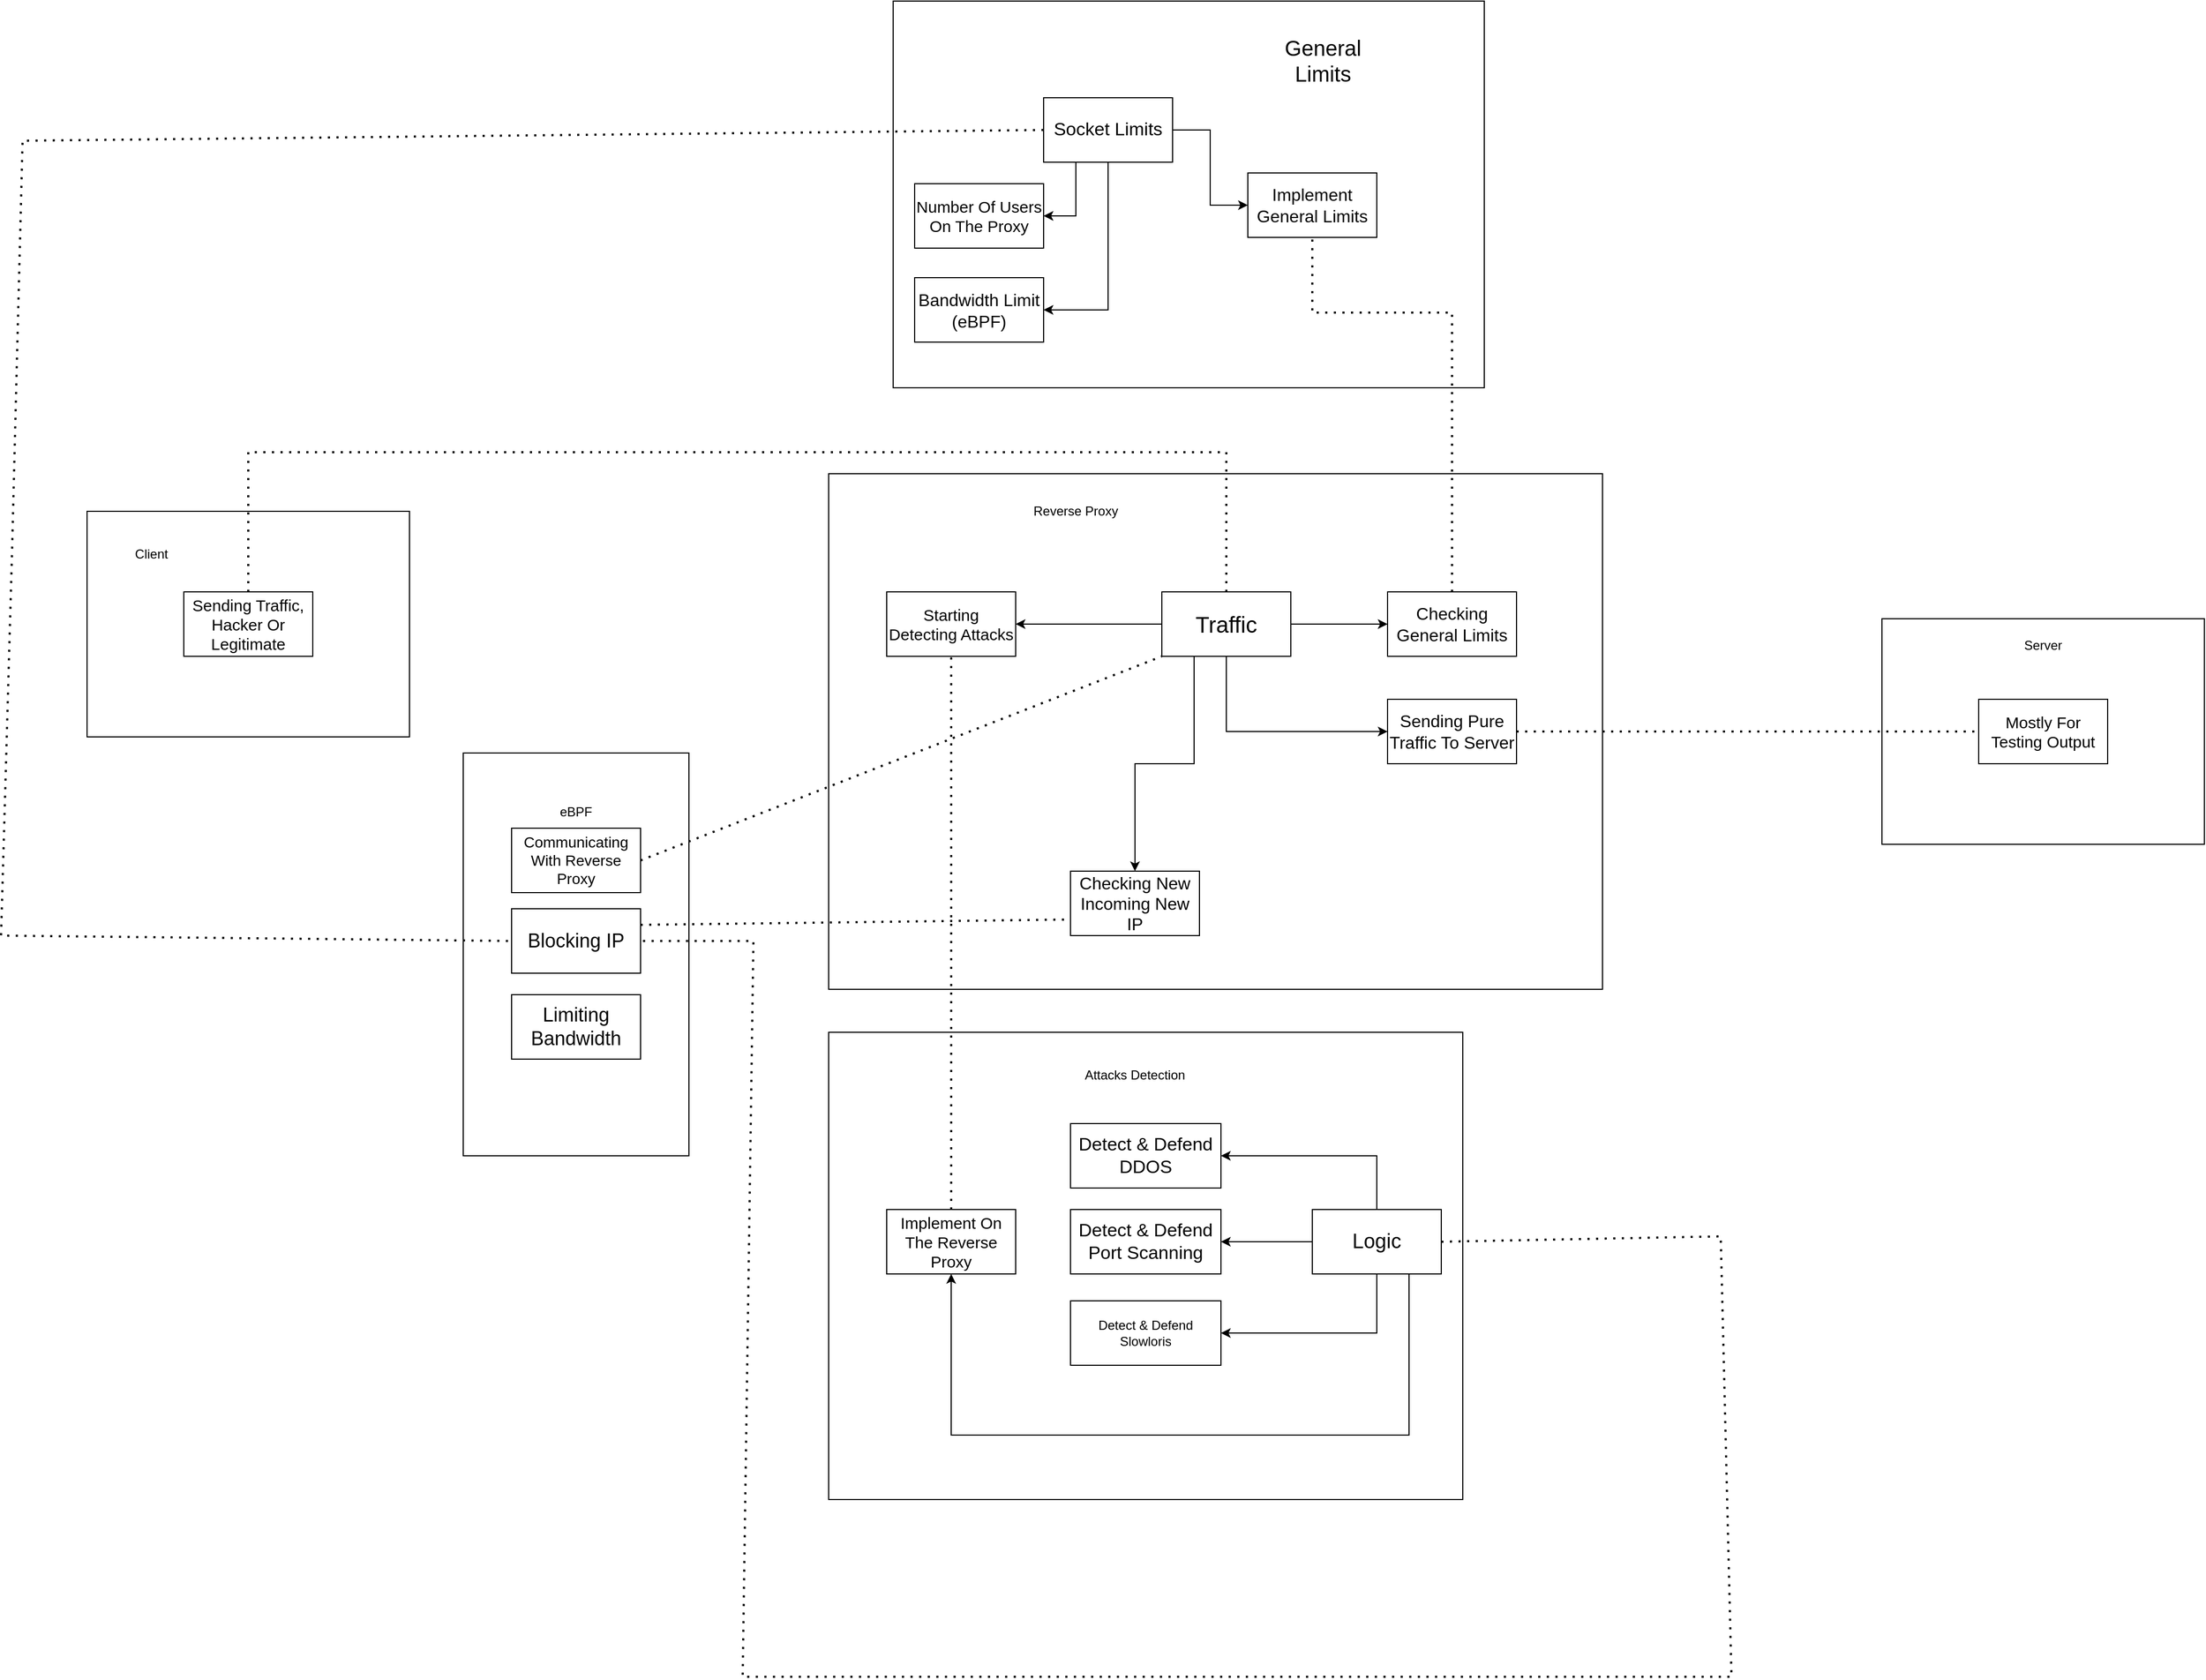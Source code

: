 <mxfile version="24.2.0" type="google">
  <diagram name="‫עמוד-1‬" id="wQ_-TfSlxAOYlBPtAlUJ">
    <mxGraphModel grid="1" page="1" gridSize="10" guides="1" tooltips="1" connect="1" arrows="1" fold="1" pageScale="1" pageWidth="3300" pageHeight="2339" math="0" shadow="0">
      <root>
        <mxCell id="0" />
        <mxCell id="1" parent="0" />
        <mxCell id="AIO7DimZ_60QHb_3-uGw-20" value="" style="rounded=0;whiteSpace=wrap;html=1;gradientColor=none;" vertex="1" parent="1">
          <mxGeometry x="1100" y="620" width="720" height="480" as="geometry" />
        </mxCell>
        <mxCell id="AIO7DimZ_60QHb_3-uGw-7" value="" style="rounded=0;whiteSpace=wrap;html=1;" vertex="1" parent="1">
          <mxGeometry x="1100" y="1140" width="590" height="435" as="geometry" />
        </mxCell>
        <mxCell id="AIO7DimZ_60QHb_3-uGw-8" value="Reverse Proxy" style="text;html=1;strokeColor=none;fillColor=none;align=center;verticalAlign=middle;whiteSpace=wrap;rounded=0;" vertex="1" parent="1">
          <mxGeometry x="1280" y="640" width="100" height="30" as="geometry" />
        </mxCell>
        <mxCell id="AIO7DimZ_60QHb_3-uGw-9" value="Detect &amp;amp; Defend Slowloris" style="rounded=0;whiteSpace=wrap;html=1;direction=west;flipV=1;flipH=1;" vertex="1" parent="1">
          <mxGeometry x="1325" y="1390" width="140" height="60" as="geometry" />
        </mxCell>
        <mxCell id="AIO7DimZ_60QHb_3-uGw-10" value="&lt;font style=&quot;font-size: 17px;&quot;&gt;Detect &amp;amp; Defend DDOS&lt;/font&gt;" style="rounded=0;whiteSpace=wrap;html=1;direction=west;flipV=1;flipH=1;" vertex="1" parent="1">
          <mxGeometry x="1325" y="1225" width="140" height="60" as="geometry" />
        </mxCell>
        <mxCell id="AIO7DimZ_60QHb_3-uGw-11" value="&lt;font style=&quot;font-size: 17px;&quot;&gt;Detect &amp;amp; Defend Port Scanning&lt;/font&gt;" style="rounded=0;whiteSpace=wrap;html=1;direction=west;flipV=1;flipH=1;" vertex="1" parent="1">
          <mxGeometry x="1325" y="1305" width="140" height="60" as="geometry" />
        </mxCell>
        <mxCell id="AIO7DimZ_60QHb_3-uGw-48" style="edgeStyle=orthogonalEdgeStyle;rounded=0;orthogonalLoop=1;jettySize=auto;html=1;exitX=0.25;exitY=0;exitDx=0;exitDy=0;entryX=0.5;entryY=1;entryDx=0;entryDy=0;" edge="1" parent="1" source="AIO7DimZ_60QHb_3-uGw-18" target="AIO7DimZ_60QHb_3-uGw-43">
          <mxGeometry relative="1" as="geometry">
            <Array as="points">
              <mxPoint x="1640" y="1515" />
              <mxPoint x="1214" y="1515" />
            </Array>
          </mxGeometry>
        </mxCell>
        <mxCell id="AIO7DimZ_60QHb_3-uGw-50" style="edgeStyle=orthogonalEdgeStyle;rounded=0;orthogonalLoop=1;jettySize=auto;html=1;entryX=0;entryY=0.5;entryDx=0;entryDy=0;" edge="1" parent="1" source="AIO7DimZ_60QHb_3-uGw-18" target="AIO7DimZ_60QHb_3-uGw-11">
          <mxGeometry relative="1" as="geometry" />
        </mxCell>
        <mxCell id="AIO7DimZ_60QHb_3-uGw-18" value="&lt;font style=&quot;font-size: 19px;&quot;&gt;Logic&lt;/font&gt;" style="rounded=0;whiteSpace=wrap;html=1;direction=west;flipV=1;flipH=1;" vertex="1" parent="1">
          <mxGeometry x="1550" y="1305" width="120" height="60" as="geometry" />
        </mxCell>
        <mxCell id="AIO7DimZ_60QHb_3-uGw-59" style="edgeStyle=orthogonalEdgeStyle;rounded=0;orthogonalLoop=1;jettySize=auto;html=1;entryX=1;entryY=0.5;entryDx=0;entryDy=0;" edge="1" parent="1" source="AIO7DimZ_60QHb_3-uGw-26" target="AIO7DimZ_60QHb_3-uGw-55">
          <mxGeometry relative="1" as="geometry" />
        </mxCell>
        <mxCell id="AIO7DimZ_60QHb_3-uGw-62" style="edgeStyle=orthogonalEdgeStyle;rounded=0;orthogonalLoop=1;jettySize=auto;html=1;" edge="1" parent="1" source="AIO7DimZ_60QHb_3-uGw-26" target="AIO7DimZ_60QHb_3-uGw-61">
          <mxGeometry relative="1" as="geometry" />
        </mxCell>
        <mxCell id="AIO7DimZ_60QHb_3-uGw-121" style="edgeStyle=orthogonalEdgeStyle;rounded=0;orthogonalLoop=1;jettySize=auto;html=1;exitX=0.25;exitY=1;exitDx=0;exitDy=0;entryX=0.5;entryY=0;entryDx=0;entryDy=0;" edge="1" parent="1" source="AIO7DimZ_60QHb_3-uGw-26" target="AIO7DimZ_60QHb_3-uGw-117">
          <mxGeometry relative="1" as="geometry" />
        </mxCell>
        <mxCell id="AIO7DimZ_60QHb_3-uGw-26" value="&lt;font style=&quot;font-size: 21px;&quot;&gt;Traffic&lt;/font&gt;" style="rounded=0;whiteSpace=wrap;html=1;" vertex="1" parent="1">
          <mxGeometry x="1410" y="730" width="120" height="60" as="geometry" />
        </mxCell>
        <mxCell id="AIO7DimZ_60QHb_3-uGw-31" value="Attacks Detection" style="text;html=1;strokeColor=none;fillColor=none;align=center;verticalAlign=middle;whiteSpace=wrap;rounded=0;" vertex="1" parent="1">
          <mxGeometry x="1335" y="1165" width="100" height="30" as="geometry" />
        </mxCell>
        <mxCell id="AIO7DimZ_60QHb_3-uGw-43" value="&lt;font style=&quot;font-size: 15px;&quot;&gt;Implement On The Reverse Proxy&lt;/font&gt;" style="rounded=0;whiteSpace=wrap;html=1;" vertex="1" parent="1">
          <mxGeometry x="1154" y="1305" width="120" height="60" as="geometry" />
        </mxCell>
        <mxCell id="AIO7DimZ_60QHb_3-uGw-52" value="" style="endArrow=classic;html=1;rounded=0;exitX=0.5;exitY=0;exitDx=0;exitDy=0;entryX=0;entryY=0.5;entryDx=0;entryDy=0;" edge="1" parent="1" source="AIO7DimZ_60QHb_3-uGw-18" target="AIO7DimZ_60QHb_3-uGw-9">
          <mxGeometry width="50" height="50" relative="1" as="geometry">
            <mxPoint x="1440" y="1484.48" as="sourcePoint" />
            <mxPoint x="1597.52" y="1440" as="targetPoint" />
            <Array as="points">
              <mxPoint x="1610" y="1420" />
            </Array>
          </mxGeometry>
        </mxCell>
        <mxCell id="AIO7DimZ_60QHb_3-uGw-54" value="" style="endArrow=classic;html=1;rounded=0;entryX=0;entryY=0.5;entryDx=0;entryDy=0;exitX=0.5;exitY=1;exitDx=0;exitDy=0;" edge="1" parent="1" source="AIO7DimZ_60QHb_3-uGw-18" target="AIO7DimZ_60QHb_3-uGw-10">
          <mxGeometry width="50" height="50" relative="1" as="geometry">
            <mxPoint x="1540" y="1310" as="sourcePoint" />
            <mxPoint x="1570" y="1170" as="targetPoint" />
            <Array as="points">
              <mxPoint x="1610" y="1255" />
            </Array>
          </mxGeometry>
        </mxCell>
        <mxCell id="AIO7DimZ_60QHb_3-uGw-55" value="&lt;font style=&quot;font-size: 15px;&quot;&gt;Starting Detecting Attacks&lt;/font&gt;" style="rounded=0;whiteSpace=wrap;html=1;" vertex="1" parent="1">
          <mxGeometry x="1154" y="730" width="120" height="60" as="geometry" />
        </mxCell>
        <mxCell id="AIO7DimZ_60QHb_3-uGw-57" value="" style="endArrow=none;dashed=1;html=1;dashPattern=1 3;strokeWidth=2;rounded=0;entryX=0.5;entryY=1;entryDx=0;entryDy=0;exitX=0.5;exitY=0;exitDx=0;exitDy=0;" edge="1" parent="1" source="AIO7DimZ_60QHb_3-uGw-43" target="AIO7DimZ_60QHb_3-uGw-55">
          <mxGeometry width="50" height="50" relative="1" as="geometry">
            <mxPoint x="950" y="1050" as="sourcePoint" />
            <mxPoint x="1000" y="1000" as="targetPoint" />
          </mxGeometry>
        </mxCell>
        <mxCell id="AIO7DimZ_60QHb_3-uGw-61" value="&lt;font style=&quot;font-size: 16px;&quot;&gt;Checking General Limits&lt;/font&gt;" style="rounded=0;whiteSpace=wrap;html=1;" vertex="1" parent="1">
          <mxGeometry x="1620" y="730" width="120" height="60" as="geometry" />
        </mxCell>
        <mxCell id="AIO7DimZ_60QHb_3-uGw-63" value="" style="rounded=0;whiteSpace=wrap;html=1;" vertex="1" parent="1">
          <mxGeometry x="1160" y="180" width="550" height="360" as="geometry" />
        </mxCell>
        <mxCell id="AIO7DimZ_60QHb_3-uGw-65" value="&lt;font style=&quot;font-size: 20px;&quot;&gt;General Limits&lt;/font&gt;" style="text;html=1;strokeColor=none;fillColor=none;align=center;verticalAlign=middle;whiteSpace=wrap;rounded=0;" vertex="1" parent="1">
          <mxGeometry x="1510" y="219.5" width="100" height="30" as="geometry" />
        </mxCell>
        <mxCell id="AIO7DimZ_60QHb_3-uGw-77" style="edgeStyle=orthogonalEdgeStyle;rounded=0;orthogonalLoop=1;jettySize=auto;html=1;entryX=1;entryY=0.5;entryDx=0;entryDy=0;" edge="1" parent="1" source="AIO7DimZ_60QHb_3-uGw-16" target="AIO7DimZ_60QHb_3-uGw-75">
          <mxGeometry relative="1" as="geometry" />
        </mxCell>
        <mxCell id="AIO7DimZ_60QHb_3-uGw-86" style="edgeStyle=orthogonalEdgeStyle;rounded=0;orthogonalLoop=1;jettySize=auto;html=1;entryX=0;entryY=0.5;entryDx=0;entryDy=0;" edge="1" parent="1" source="AIO7DimZ_60QHb_3-uGw-16" target="AIO7DimZ_60QHb_3-uGw-66">
          <mxGeometry relative="1" as="geometry" />
        </mxCell>
        <mxCell id="W3QeJF18bcgdVsJFq50y-3" style="edgeStyle=orthogonalEdgeStyle;rounded=0;orthogonalLoop=1;jettySize=auto;html=1;exitX=0.25;exitY=1;exitDx=0;exitDy=0;entryX=1;entryY=0.5;entryDx=0;entryDy=0;" edge="1" parent="1" source="AIO7DimZ_60QHb_3-uGw-16" target="AIO7DimZ_60QHb_3-uGw-70">
          <mxGeometry relative="1" as="geometry" />
        </mxCell>
        <mxCell id="AIO7DimZ_60QHb_3-uGw-16" value="&lt;font style=&quot;font-size: 17px;&quot;&gt;Socket Limits&lt;/font&gt;" style="rounded=0;whiteSpace=wrap;html=1;" vertex="1" parent="1">
          <mxGeometry x="1300" y="270" width="120" height="60" as="geometry" />
        </mxCell>
        <mxCell id="AIO7DimZ_60QHb_3-uGw-66" value="&lt;font style=&quot;font-size: 16px;&quot;&gt;Implement General Limits&lt;/font&gt;" style="rounded=0;whiteSpace=wrap;html=1;" vertex="1" parent="1">
          <mxGeometry x="1490" y="340" width="120" height="60" as="geometry" />
        </mxCell>
        <mxCell id="AIO7DimZ_60QHb_3-uGw-70" value="&lt;font style=&quot;font-size: 15px;&quot;&gt;Number Of Users On The Proxy&lt;/font&gt;" style="rounded=0;whiteSpace=wrap;html=1;" vertex="1" parent="1">
          <mxGeometry x="1180" y="350" width="120" height="60" as="geometry" />
        </mxCell>
        <mxCell id="AIO7DimZ_60QHb_3-uGw-75" value="&lt;font style=&quot;font-size: 16px;&quot;&gt;Bandwidth Limit (eBPF)&lt;/font&gt;" style="rounded=0;whiteSpace=wrap;html=1;" vertex="1" parent="1">
          <mxGeometry x="1180" y="437.5" width="120" height="60" as="geometry" />
        </mxCell>
        <mxCell id="AIO7DimZ_60QHb_3-uGw-84" style="edgeStyle=orthogonalEdgeStyle;rounded=0;orthogonalLoop=1;jettySize=auto;html=1;exitX=0.5;exitY=1;exitDx=0;exitDy=0;" edge="1" parent="1">
          <mxGeometry relative="1" as="geometry">
            <mxPoint x="1820" y="335" as="sourcePoint" />
            <mxPoint x="1820" y="335" as="targetPoint" />
          </mxGeometry>
        </mxCell>
        <mxCell id="AIO7DimZ_60QHb_3-uGw-89" value="" style="endArrow=none;dashed=1;html=1;dashPattern=1 3;strokeWidth=2;rounded=0;entryX=0.5;entryY=1;entryDx=0;entryDy=0;exitX=0.5;exitY=0;exitDx=0;exitDy=0;" edge="1" parent="1" source="AIO7DimZ_60QHb_3-uGw-61" target="AIO7DimZ_60QHb_3-uGw-66">
          <mxGeometry width="50" height="50" relative="1" as="geometry">
            <mxPoint x="2310" y="470" as="sourcePoint" />
            <mxPoint x="2360" y="420" as="targetPoint" />
            <Array as="points">
              <mxPoint x="1680" y="470" />
              <mxPoint x="1550" y="470" />
            </Array>
          </mxGeometry>
        </mxCell>
        <mxCell id="AIO7DimZ_60QHb_3-uGw-90" value="" style="rounded=0;whiteSpace=wrap;html=1;" vertex="1" parent="1">
          <mxGeometry x="2080" y="755" width="300" height="210" as="geometry" />
        </mxCell>
        <mxCell id="AIO7DimZ_60QHb_3-uGw-91" value="Server" style="text;html=1;strokeColor=none;fillColor=none;align=center;verticalAlign=middle;whiteSpace=wrap;rounded=0;" vertex="1" parent="1">
          <mxGeometry x="2180" y="765" width="100" height="30" as="geometry" />
        </mxCell>
        <mxCell id="AIO7DimZ_60QHb_3-uGw-92" value="&lt;font style=&quot;font-size: 15px;&quot;&gt;Mostly For Testing Output&lt;/font&gt;" style="rounded=0;whiteSpace=wrap;html=1;" vertex="1" parent="1">
          <mxGeometry x="2170" y="830" width="120" height="60" as="geometry" />
        </mxCell>
        <mxCell id="AIO7DimZ_60QHb_3-uGw-93" value="&lt;font style=&quot;font-size: 16px;&quot;&gt;Sending Pure Traffic To Server&lt;/font&gt;" style="rounded=0;whiteSpace=wrap;html=1;" vertex="1" parent="1">
          <mxGeometry x="1620" y="830" width="120" height="60" as="geometry" />
        </mxCell>
        <mxCell id="AIO7DimZ_60QHb_3-uGw-95" value="" style="endArrow=none;dashed=1;html=1;dashPattern=1 3;strokeWidth=2;rounded=0;exitX=1;exitY=0.5;exitDx=0;exitDy=0;entryX=0;entryY=0.5;entryDx=0;entryDy=0;" edge="1" parent="1" source="AIO7DimZ_60QHb_3-uGw-93" target="AIO7DimZ_60QHb_3-uGw-92">
          <mxGeometry width="50" height="50" relative="1" as="geometry">
            <mxPoint x="2000" y="890" as="sourcePoint" />
            <mxPoint x="2050" y="840" as="targetPoint" />
          </mxGeometry>
        </mxCell>
        <mxCell id="AIO7DimZ_60QHb_3-uGw-97" value="" style="endArrow=classic;html=1;rounded=0;entryX=0;entryY=0.5;entryDx=0;entryDy=0;exitX=0.5;exitY=1;exitDx=0;exitDy=0;" edge="1" parent="1" source="AIO7DimZ_60QHb_3-uGw-26" target="AIO7DimZ_60QHb_3-uGw-93">
          <mxGeometry width="50" height="50" relative="1" as="geometry">
            <mxPoint x="1020" y="870" as="sourcePoint" />
            <mxPoint x="1070" y="820" as="targetPoint" />
            <Array as="points">
              <mxPoint x="1470" y="860" />
            </Array>
          </mxGeometry>
        </mxCell>
        <mxCell id="AIO7DimZ_60QHb_3-uGw-98" value="" style="rounded=0;whiteSpace=wrap;html=1;" vertex="1" parent="1">
          <mxGeometry x="760" y="880" width="210" height="375" as="geometry" />
        </mxCell>
        <mxCell id="AIO7DimZ_60QHb_3-uGw-99" value="eBPF" style="text;html=1;strokeColor=none;fillColor=none;align=center;verticalAlign=middle;whiteSpace=wrap;rounded=0;" vertex="1" parent="1">
          <mxGeometry x="815" y="920" width="100" height="30" as="geometry" />
        </mxCell>
        <mxCell id="AIO7DimZ_60QHb_3-uGw-102" value="&lt;font style=&quot;font-size: 14px;&quot;&gt;Communicating With Reverse Proxy&lt;/font&gt;" style="rounded=0;whiteSpace=wrap;html=1;" vertex="1" parent="1">
          <mxGeometry x="805" y="950" width="120" height="60" as="geometry" />
        </mxCell>
        <mxCell id="AIO7DimZ_60QHb_3-uGw-103" value="&lt;font style=&quot;font-size: 18px;&quot;&gt;Blocking IP&lt;/font&gt;" style="rounded=0;whiteSpace=wrap;html=1;" vertex="1" parent="1">
          <mxGeometry x="805" y="1025" width="120" height="60" as="geometry" />
        </mxCell>
        <mxCell id="AIO7DimZ_60QHb_3-uGw-104" value="&lt;font style=&quot;font-size: 18px;&quot;&gt;Limiting Bandwidth&lt;/font&gt;" style="rounded=0;whiteSpace=wrap;html=1;" vertex="1" parent="1">
          <mxGeometry x="805" y="1105" width="120" height="60" as="geometry" />
        </mxCell>
        <mxCell id="AIO7DimZ_60QHb_3-uGw-107" value="" style="endArrow=none;dashed=1;html=1;dashPattern=1 3;strokeWidth=2;rounded=0;entryX=0;entryY=0.5;entryDx=0;entryDy=0;exitX=0;exitY=0.5;exitDx=0;exitDy=0;" edge="1" parent="1" source="AIO7DimZ_60QHb_3-uGw-16" target="AIO7DimZ_60QHb_3-uGw-103">
          <mxGeometry width="50" height="50" relative="1" as="geometry">
            <mxPoint x="380" y="1060" as="sourcePoint" />
            <mxPoint x="660" y="1040" as="targetPoint" />
            <Array as="points">
              <mxPoint x="350" y="310" />
              <mxPoint x="340" y="700" />
              <mxPoint x="330" y="1050" />
            </Array>
          </mxGeometry>
        </mxCell>
        <mxCell id="AIO7DimZ_60QHb_3-uGw-108" value="" style="endArrow=none;dashed=1;html=1;dashPattern=1 3;strokeWidth=2;rounded=0;exitX=0;exitY=0.5;exitDx=0;exitDy=0;entryX=1;entryY=0.5;entryDx=0;entryDy=0;" edge="1" parent="1" source="AIO7DimZ_60QHb_3-uGw-18" target="AIO7DimZ_60QHb_3-uGw-103">
          <mxGeometry width="50" height="50" relative="1" as="geometry">
            <mxPoint x="1810" y="1350" as="sourcePoint" />
            <mxPoint x="1810" y="1330" as="targetPoint" />
            <Array as="points">
              <mxPoint x="1930" y="1330" />
              <mxPoint x="1940" y="1740" />
              <mxPoint x="1020" y="1740" />
              <mxPoint x="1030" y="1055" />
            </Array>
          </mxGeometry>
        </mxCell>
        <mxCell id="AIO7DimZ_60QHb_3-uGw-109" value="" style="endArrow=none;dashed=1;html=1;dashPattern=1 3;strokeWidth=2;rounded=0;entryX=0;entryY=1;entryDx=0;entryDy=0;exitX=1;exitY=0.5;exitDx=0;exitDy=0;" edge="1" parent="1" source="AIO7DimZ_60QHb_3-uGw-102" target="AIO7DimZ_60QHb_3-uGw-26">
          <mxGeometry width="50" height="50" relative="1" as="geometry">
            <mxPoint x="1000" y="860" as="sourcePoint" />
            <mxPoint x="1050" y="810" as="targetPoint" />
          </mxGeometry>
        </mxCell>
        <mxCell id="AIO7DimZ_60QHb_3-uGw-111" value="" style="rounded=0;whiteSpace=wrap;html=1;" vertex="1" parent="1">
          <mxGeometry x="410" y="655" width="300" height="210" as="geometry" />
        </mxCell>
        <mxCell id="AIO7DimZ_60QHb_3-uGw-112" value="Client" style="text;html=1;strokeColor=none;fillColor=none;align=center;verticalAlign=middle;whiteSpace=wrap;rounded=0;" vertex="1" parent="1">
          <mxGeometry x="420" y="680" width="100" height="30" as="geometry" />
        </mxCell>
        <mxCell id="AIO7DimZ_60QHb_3-uGw-113" value="&lt;font style=&quot;font-size: 15px;&quot;&gt;Sending Traffic, Hacker Or Legitimate&lt;/font&gt;" style="rounded=0;whiteSpace=wrap;html=1;" vertex="1" parent="1">
          <mxGeometry x="500" y="730" width="120" height="60" as="geometry" />
        </mxCell>
        <mxCell id="AIO7DimZ_60QHb_3-uGw-116" value="" style="endArrow=none;dashed=1;html=1;dashPattern=1 3;strokeWidth=2;rounded=0;exitX=0.5;exitY=0;exitDx=0;exitDy=0;entryX=0.5;entryY=0;entryDx=0;entryDy=0;" edge="1" parent="1" source="AIO7DimZ_60QHb_3-uGw-113" target="AIO7DimZ_60QHb_3-uGw-26">
          <mxGeometry width="50" height="50" relative="1" as="geometry">
            <mxPoint x="1050" y="680" as="sourcePoint" />
            <mxPoint x="1100" y="630" as="targetPoint" />
            <Array as="points">
              <mxPoint x="560" y="600" />
              <mxPoint x="1470" y="600" />
            </Array>
          </mxGeometry>
        </mxCell>
        <mxCell id="AIO7DimZ_60QHb_3-uGw-117" value="&lt;font style=&quot;font-size: 16px;&quot;&gt;Checking New Incoming New IP&lt;/font&gt;" style="rounded=0;whiteSpace=wrap;html=1;" vertex="1" parent="1">
          <mxGeometry x="1325" y="990" width="120" height="60" as="geometry" />
        </mxCell>
        <mxCell id="AIO7DimZ_60QHb_3-uGw-120" value="" style="endArrow=none;dashed=1;html=1;dashPattern=1 3;strokeWidth=2;rounded=0;exitX=1;exitY=0.25;exitDx=0;exitDy=0;entryX=0;entryY=0.75;entryDx=0;entryDy=0;" edge="1" parent="1" source="AIO7DimZ_60QHb_3-uGw-103" target="AIO7DimZ_60QHb_3-uGw-117">
          <mxGeometry width="50" height="50" relative="1" as="geometry">
            <mxPoint x="930" y="830" as="sourcePoint" />
            <mxPoint x="980" y="780" as="targetPoint" />
          </mxGeometry>
        </mxCell>
      </root>
    </mxGraphModel>
  </diagram>
</mxfile>
